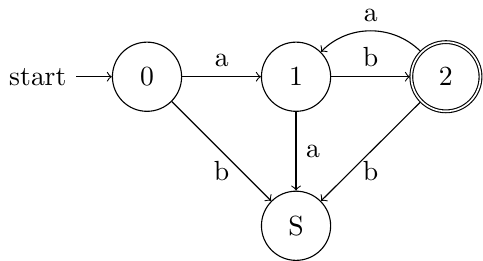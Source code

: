 \documentclass[tikz]{standalone}
\usetikzlibrary{arrows, automata, calc, positioning}
\begin{document}
\begin{tikzpicture}
    \node[state, initial] (0) at (0,0) {0};
    \node[state] (1) [right=of 0] {1};
    \node[state, accepting] (2) [right=of 1] {2};
    \node[state] (S) [below=of 1] {S};

    \path[->]
        (0) edge node [above] {a} (1)
        (1) edge node [above] {b} (2)
        (2) edge [bend right=45] node [above] {a} (1)
        (0) edge node [below] {b} (S)
        (1) edge node [right] {a} (S)
        (2) edge node [below] {b} (S);
\end{tikzpicture}
\end{document}

